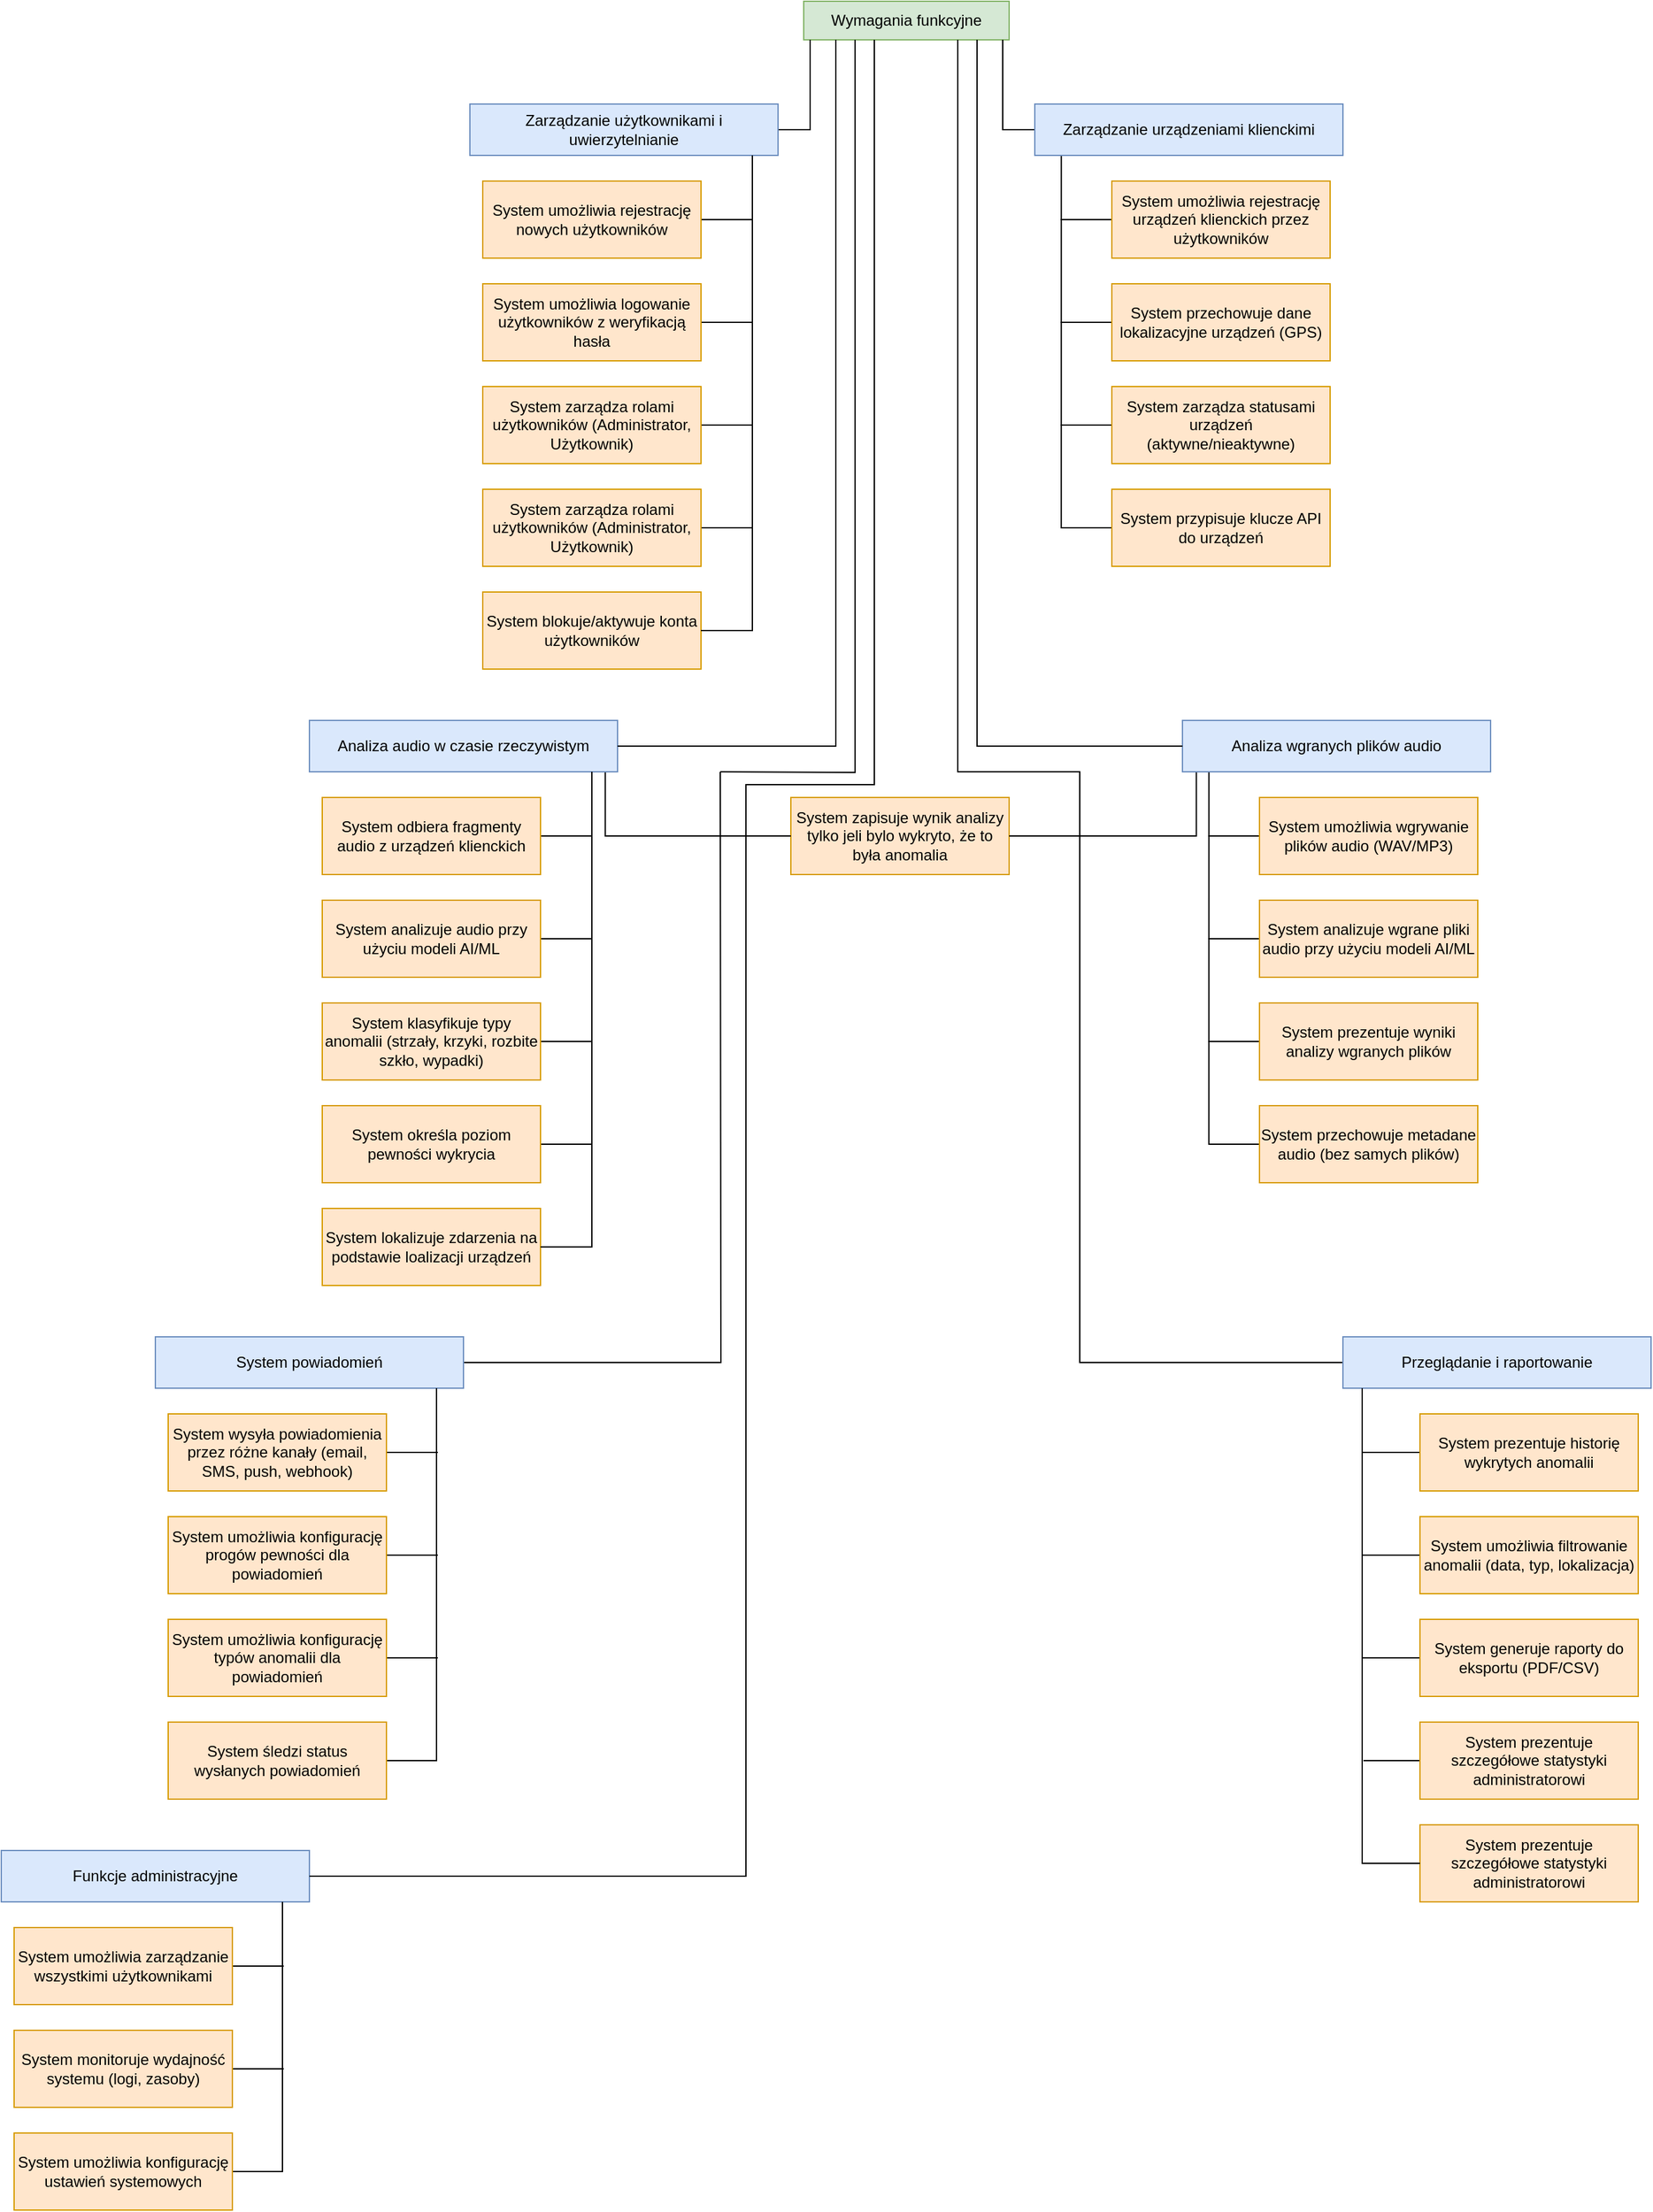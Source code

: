 <mxfile version="27.1.1">
  <diagram name="Сторінка-1" id="Snd5NYeoUCiAAMdLCgKy">
    <mxGraphModel dx="1737" dy="878" grid="1" gridSize="10" guides="1" tooltips="1" connect="1" arrows="1" fold="1" page="1" pageScale="1" pageWidth="1654" pageHeight="2336" math="0" shadow="0">
      <root>
        <mxCell id="0" />
        <mxCell id="1" parent="0" />
        <mxCell id="snhmZYs1huJNb6mN4-K5-1" value="Wymagania funkcyjne" style="rounded=0;whiteSpace=wrap;html=1;fillColor=#d5e8d4;strokeColor=#82b366;" vertex="1" parent="1">
          <mxGeometry x="785" y="40" width="160" height="30" as="geometry" />
        </mxCell>
        <mxCell id="snhmZYs1huJNb6mN4-K5-2" style="edgeStyle=orthogonalEdgeStyle;rounded=0;orthogonalLoop=1;jettySize=auto;html=1;exitX=0.5;exitY=1;exitDx=0;exitDy=0;" edge="1" parent="1" source="snhmZYs1huJNb6mN4-K5-1" target="snhmZYs1huJNb6mN4-K5-1">
          <mxGeometry relative="1" as="geometry" />
        </mxCell>
        <mxCell id="snhmZYs1huJNb6mN4-K5-36" style="edgeStyle=orthogonalEdgeStyle;rounded=0;orthogonalLoop=1;jettySize=auto;html=1;endArrow=none;startFill=0;" edge="1" parent="1" source="snhmZYs1huJNb6mN4-K5-3">
          <mxGeometry relative="1" as="geometry">
            <mxPoint x="790" y="70" as="targetPoint" />
            <Array as="points">
              <mxPoint x="790" y="140" />
              <mxPoint x="790" y="70" />
            </Array>
          </mxGeometry>
        </mxCell>
        <mxCell id="snhmZYs1huJNb6mN4-K5-3" value="Zarządzanie użytkownikami i uwierzytelnianie" style="rounded=0;whiteSpace=wrap;html=1;fillColor=#dae8fc;strokeColor=#6c8ebf;" vertex="1" parent="1">
          <mxGeometry x="525" y="120" width="240" height="40" as="geometry" />
        </mxCell>
        <mxCell id="snhmZYs1huJNb6mN4-K5-23" style="edgeStyle=orthogonalEdgeStyle;rounded=0;orthogonalLoop=1;jettySize=auto;html=1;endArrow=none;startFill=0;" edge="1" parent="1" source="snhmZYs1huJNb6mN4-K5-5">
          <mxGeometry relative="1" as="geometry">
            <mxPoint x="745" y="210" as="targetPoint" />
          </mxGeometry>
        </mxCell>
        <mxCell id="snhmZYs1huJNb6mN4-K5-5" value="&lt;span style=&quot;background-color: transparent; color: light-dark(rgb(0, 0, 0), rgb(255, 255, 255));&quot;&gt;System umożliwia rejestrację nowych użytkowników&lt;/span&gt;" style="rounded=0;whiteSpace=wrap;html=1;fillColor=#ffe6cc;strokeColor=#d79b00;" vertex="1" parent="1">
          <mxGeometry x="535" y="180" width="170" height="60" as="geometry" />
        </mxCell>
        <mxCell id="snhmZYs1huJNb6mN4-K5-22" style="edgeStyle=orthogonalEdgeStyle;rounded=0;orthogonalLoop=1;jettySize=auto;html=1;endArrow=none;startFill=0;" edge="1" parent="1" source="snhmZYs1huJNb6mN4-K5-7">
          <mxGeometry relative="1" as="geometry">
            <mxPoint x="745" y="290" as="targetPoint" />
          </mxGeometry>
        </mxCell>
        <mxCell id="snhmZYs1huJNb6mN4-K5-7" value="&lt;span style=&quot;background-color: transparent; color: light-dark(rgb(0, 0, 0), rgb(255, 255, 255));&quot;&gt;System umożliwia logowanie użytkowników z weryfikacją hasła&lt;/span&gt;" style="rounded=0;whiteSpace=wrap;html=1;fillColor=#ffe6cc;strokeColor=#d79b00;" vertex="1" parent="1">
          <mxGeometry x="535" y="260" width="170" height="60" as="geometry" />
        </mxCell>
        <mxCell id="snhmZYs1huJNb6mN4-K5-21" style="edgeStyle=orthogonalEdgeStyle;rounded=0;orthogonalLoop=1;jettySize=auto;html=1;endArrow=none;startFill=0;" edge="1" parent="1" source="snhmZYs1huJNb6mN4-K5-9">
          <mxGeometry relative="1" as="geometry">
            <mxPoint x="745" y="370" as="targetPoint" />
          </mxGeometry>
        </mxCell>
        <mxCell id="snhmZYs1huJNb6mN4-K5-9" value="&lt;span style=&quot;background-color: transparent; color: light-dark(rgb(0, 0, 0), rgb(255, 255, 255));&quot;&gt;System zarządza rolami użytkowników (Administrator, Użytkownik)&lt;/span&gt;" style="rounded=0;whiteSpace=wrap;html=1;fillColor=#ffe6cc;strokeColor=#d79b00;" vertex="1" parent="1">
          <mxGeometry x="535" y="340" width="170" height="60" as="geometry" />
        </mxCell>
        <mxCell id="snhmZYs1huJNb6mN4-K5-20" style="edgeStyle=orthogonalEdgeStyle;rounded=0;orthogonalLoop=1;jettySize=auto;html=1;endArrow=none;startFill=0;" edge="1" parent="1" source="snhmZYs1huJNb6mN4-K5-11">
          <mxGeometry relative="1" as="geometry">
            <mxPoint x="745" y="450" as="targetPoint" />
          </mxGeometry>
        </mxCell>
        <mxCell id="snhmZYs1huJNb6mN4-K5-11" value="System zarządza rolami użytkowników (Administrator, Użytkownik)" style="rounded=0;whiteSpace=wrap;html=1;fillColor=#ffe6cc;strokeColor=#d79b00;" vertex="1" parent="1">
          <mxGeometry x="535" y="420" width="170" height="60" as="geometry" />
        </mxCell>
        <mxCell id="snhmZYs1huJNb6mN4-K5-12" value="&lt;span style=&quot;background-color: transparent; color: light-dark(rgb(0, 0, 0), rgb(255, 255, 255));&quot;&gt;System blokuje/aktywuje konta użytkowników&lt;/span&gt;" style="rounded=0;whiteSpace=wrap;html=1;fillColor=#ffe6cc;strokeColor=#d79b00;" vertex="1" parent="1">
          <mxGeometry x="535" y="500" width="170" height="60" as="geometry" />
        </mxCell>
        <mxCell id="snhmZYs1huJNb6mN4-K5-19" style="edgeStyle=orthogonalEdgeStyle;rounded=0;orthogonalLoop=1;jettySize=auto;html=1;endArrow=none;startFill=0;" edge="1" parent="1" source="snhmZYs1huJNb6mN4-K5-12">
          <mxGeometry relative="1" as="geometry">
            <mxPoint x="745" y="160" as="targetPoint" />
            <Array as="points">
              <mxPoint x="745" y="530" />
            </Array>
          </mxGeometry>
        </mxCell>
        <mxCell id="snhmZYs1huJNb6mN4-K5-37" style="edgeStyle=orthogonalEdgeStyle;rounded=0;orthogonalLoop=1;jettySize=auto;html=1;endArrow=none;startFill=0;" edge="1" parent="1" source="snhmZYs1huJNb6mN4-K5-24">
          <mxGeometry relative="1" as="geometry">
            <mxPoint x="940" y="70" as="targetPoint" />
            <Array as="points">
              <mxPoint x="940" y="140" />
              <mxPoint x="940" y="70" />
            </Array>
          </mxGeometry>
        </mxCell>
        <mxCell id="snhmZYs1huJNb6mN4-K5-24" value="Zarządzanie urządzeniami klienckimi" style="rounded=0;whiteSpace=wrap;html=1;fillColor=#dae8fc;strokeColor=#6c8ebf;" vertex="1" parent="1">
          <mxGeometry x="965" y="120" width="240" height="40" as="geometry" />
        </mxCell>
        <mxCell id="snhmZYs1huJNb6mN4-K5-25" style="edgeStyle=orthogonalEdgeStyle;rounded=0;orthogonalLoop=1;jettySize=auto;html=1;endArrow=none;startFill=0;" edge="1" parent="1" source="snhmZYs1huJNb6mN4-K5-26">
          <mxGeometry relative="1" as="geometry">
            <mxPoint x="985" y="210" as="targetPoint" />
          </mxGeometry>
        </mxCell>
        <mxCell id="snhmZYs1huJNb6mN4-K5-26" value="System umożliwia rejestrację urządzeń klienckich przez użytkowników" style="rounded=0;whiteSpace=wrap;html=1;fillColor=#ffe6cc;strokeColor=#d79b00;" vertex="1" parent="1">
          <mxGeometry x="1025" y="180" width="170" height="60" as="geometry" />
        </mxCell>
        <mxCell id="snhmZYs1huJNb6mN4-K5-27" style="edgeStyle=orthogonalEdgeStyle;rounded=0;orthogonalLoop=1;jettySize=auto;html=1;endArrow=none;startFill=0;" edge="1" parent="1" source="snhmZYs1huJNb6mN4-K5-28">
          <mxGeometry relative="1" as="geometry">
            <mxPoint x="985" y="290" as="targetPoint" />
          </mxGeometry>
        </mxCell>
        <mxCell id="snhmZYs1huJNb6mN4-K5-28" value="System przechowuje dane lokalizacyjne urządzeń (GPS)" style="rounded=0;whiteSpace=wrap;html=1;fillColor=#ffe6cc;strokeColor=#d79b00;" vertex="1" parent="1">
          <mxGeometry x="1025" y="260" width="170" height="60" as="geometry" />
        </mxCell>
        <mxCell id="snhmZYs1huJNb6mN4-K5-29" style="edgeStyle=orthogonalEdgeStyle;rounded=0;orthogonalLoop=1;jettySize=auto;html=1;endArrow=none;startFill=0;" edge="1" parent="1" source="snhmZYs1huJNb6mN4-K5-30">
          <mxGeometry relative="1" as="geometry">
            <mxPoint x="985" y="370" as="targetPoint" />
          </mxGeometry>
        </mxCell>
        <mxCell id="snhmZYs1huJNb6mN4-K5-30" value="System zarządza statusami urządzeń (aktywne/nieaktywne)" style="rounded=0;whiteSpace=wrap;html=1;fillColor=#ffe6cc;strokeColor=#d79b00;" vertex="1" parent="1">
          <mxGeometry x="1025" y="340" width="170" height="60" as="geometry" />
        </mxCell>
        <mxCell id="snhmZYs1huJNb6mN4-K5-31" style="edgeStyle=orthogonalEdgeStyle;rounded=0;orthogonalLoop=1;jettySize=auto;html=1;endArrow=none;startFill=0;entryX=0.086;entryY=1.013;entryDx=0;entryDy=0;entryPerimeter=0;" edge="1" parent="1" source="snhmZYs1huJNb6mN4-K5-32" target="snhmZYs1huJNb6mN4-K5-24">
          <mxGeometry relative="1" as="geometry">
            <mxPoint x="985" y="450" as="targetPoint" />
            <Array as="points">
              <mxPoint x="986" y="450" />
            </Array>
          </mxGeometry>
        </mxCell>
        <mxCell id="snhmZYs1huJNb6mN4-K5-32" value="System przypisuje klucze API do urządzeń" style="rounded=0;whiteSpace=wrap;html=1;fillColor=#ffe6cc;strokeColor=#d79b00;" vertex="1" parent="1">
          <mxGeometry x="1025" y="420" width="170" height="60" as="geometry" />
        </mxCell>
        <mxCell id="snhmZYs1huJNb6mN4-K5-40" value="Analiza audio w czasie rzeczywistym" style="rounded=0;whiteSpace=wrap;html=1;fillColor=#dae8fc;strokeColor=#6c8ebf;" vertex="1" parent="1">
          <mxGeometry x="400" y="600" width="240" height="40" as="geometry" />
        </mxCell>
        <mxCell id="snhmZYs1huJNb6mN4-K5-41" style="edgeStyle=orthogonalEdgeStyle;rounded=0;orthogonalLoop=1;jettySize=auto;html=1;endArrow=none;startFill=0;" edge="1" parent="1" source="snhmZYs1huJNb6mN4-K5-42">
          <mxGeometry relative="1" as="geometry">
            <mxPoint x="620" y="690" as="targetPoint" />
          </mxGeometry>
        </mxCell>
        <mxCell id="snhmZYs1huJNb6mN4-K5-42" value="System odbiera fragmenty audio z urządzeń klienckich" style="rounded=0;whiteSpace=wrap;html=1;fillColor=#ffe6cc;strokeColor=#d79b00;" vertex="1" parent="1">
          <mxGeometry x="410" y="660" width="170" height="60" as="geometry" />
        </mxCell>
        <mxCell id="snhmZYs1huJNb6mN4-K5-43" style="edgeStyle=orthogonalEdgeStyle;rounded=0;orthogonalLoop=1;jettySize=auto;html=1;endArrow=none;startFill=0;" edge="1" parent="1" source="snhmZYs1huJNb6mN4-K5-44">
          <mxGeometry relative="1" as="geometry">
            <mxPoint x="620" y="770" as="targetPoint" />
          </mxGeometry>
        </mxCell>
        <mxCell id="snhmZYs1huJNb6mN4-K5-44" value="System analizuje audio przy użyciu modeli AI/ML" style="rounded=0;whiteSpace=wrap;html=1;fillColor=#ffe6cc;strokeColor=#d79b00;" vertex="1" parent="1">
          <mxGeometry x="410" y="740" width="170" height="60" as="geometry" />
        </mxCell>
        <mxCell id="snhmZYs1huJNb6mN4-K5-45" style="edgeStyle=orthogonalEdgeStyle;rounded=0;orthogonalLoop=1;jettySize=auto;html=1;endArrow=none;startFill=0;" edge="1" parent="1" source="snhmZYs1huJNb6mN4-K5-46">
          <mxGeometry relative="1" as="geometry">
            <mxPoint x="620" y="850" as="targetPoint" />
          </mxGeometry>
        </mxCell>
        <mxCell id="snhmZYs1huJNb6mN4-K5-46" value="System klasyfikuje typy anomalii (strzały, krzyki, rozbite szkło, wypadki)" style="rounded=0;whiteSpace=wrap;html=1;fillColor=#ffe6cc;strokeColor=#d79b00;" vertex="1" parent="1">
          <mxGeometry x="410" y="820" width="170" height="60" as="geometry" />
        </mxCell>
        <mxCell id="snhmZYs1huJNb6mN4-K5-47" style="edgeStyle=orthogonalEdgeStyle;rounded=0;orthogonalLoop=1;jettySize=auto;html=1;endArrow=none;startFill=0;" edge="1" parent="1" source="snhmZYs1huJNb6mN4-K5-48">
          <mxGeometry relative="1" as="geometry">
            <mxPoint x="620" y="930" as="targetPoint" />
          </mxGeometry>
        </mxCell>
        <mxCell id="snhmZYs1huJNb6mN4-K5-48" value="System określa poziom pewności wykrycia" style="rounded=0;whiteSpace=wrap;html=1;fillColor=#ffe6cc;strokeColor=#d79b00;" vertex="1" parent="1">
          <mxGeometry x="410" y="900" width="170" height="60" as="geometry" />
        </mxCell>
        <mxCell id="snhmZYs1huJNb6mN4-K5-49" value="System lokalizuje zdarzenia na podstawie loalizacji urządzeń" style="rounded=0;whiteSpace=wrap;html=1;fillColor=#ffe6cc;strokeColor=#d79b00;" vertex="1" parent="1">
          <mxGeometry x="410" y="980" width="170" height="60" as="geometry" />
        </mxCell>
        <mxCell id="snhmZYs1huJNb6mN4-K5-50" style="edgeStyle=orthogonalEdgeStyle;rounded=0;orthogonalLoop=1;jettySize=auto;html=1;endArrow=none;startFill=0;" edge="1" parent="1" source="snhmZYs1huJNb6mN4-K5-49">
          <mxGeometry relative="1" as="geometry">
            <mxPoint x="620" y="640" as="targetPoint" />
            <Array as="points">
              <mxPoint x="620" y="1010" />
            </Array>
          </mxGeometry>
        </mxCell>
        <mxCell id="snhmZYs1huJNb6mN4-K5-51" style="edgeStyle=orthogonalEdgeStyle;rounded=0;orthogonalLoop=1;jettySize=auto;html=1;endArrow=none;startFill=0;" edge="1" parent="1" source="snhmZYs1huJNb6mN4-K5-40">
          <mxGeometry relative="1" as="geometry">
            <mxPoint x="810" y="70" as="targetPoint" />
            <Array as="points">
              <mxPoint x="810" y="620" />
              <mxPoint x="810" y="71" />
            </Array>
          </mxGeometry>
        </mxCell>
        <mxCell id="snhmZYs1huJNb6mN4-K5-52" value="Analiza wgranych plików audio" style="rounded=0;whiteSpace=wrap;html=1;fillColor=#dae8fc;strokeColor=#6c8ebf;" vertex="1" parent="1">
          <mxGeometry x="1080" y="600" width="240" height="40" as="geometry" />
        </mxCell>
        <mxCell id="snhmZYs1huJNb6mN4-K5-53" style="edgeStyle=orthogonalEdgeStyle;rounded=0;orthogonalLoop=1;jettySize=auto;html=1;endArrow=none;startFill=0;" edge="1" parent="1" source="snhmZYs1huJNb6mN4-K5-54">
          <mxGeometry relative="1" as="geometry">
            <mxPoint x="1100" y="690" as="targetPoint" />
          </mxGeometry>
        </mxCell>
        <mxCell id="snhmZYs1huJNb6mN4-K5-54" value="System umożliwia wgrywanie plików audio (WAV/MP3)" style="rounded=0;whiteSpace=wrap;html=1;fillColor=#ffe6cc;strokeColor=#d79b00;" vertex="1" parent="1">
          <mxGeometry x="1140" y="660" width="170" height="60" as="geometry" />
        </mxCell>
        <mxCell id="snhmZYs1huJNb6mN4-K5-55" style="edgeStyle=orthogonalEdgeStyle;rounded=0;orthogonalLoop=1;jettySize=auto;html=1;endArrow=none;startFill=0;" edge="1" parent="1" source="snhmZYs1huJNb6mN4-K5-56">
          <mxGeometry relative="1" as="geometry">
            <mxPoint x="1100" y="770" as="targetPoint" />
          </mxGeometry>
        </mxCell>
        <mxCell id="snhmZYs1huJNb6mN4-K5-56" value="System analizuje wgrane pliki audio przy użyciu modeli AI/ML" style="rounded=0;whiteSpace=wrap;html=1;fillColor=#ffe6cc;strokeColor=#d79b00;" vertex="1" parent="1">
          <mxGeometry x="1140" y="740" width="170" height="60" as="geometry" />
        </mxCell>
        <mxCell id="snhmZYs1huJNb6mN4-K5-57" style="edgeStyle=orthogonalEdgeStyle;rounded=0;orthogonalLoop=1;jettySize=auto;html=1;endArrow=none;startFill=0;" edge="1" parent="1" source="snhmZYs1huJNb6mN4-K5-58">
          <mxGeometry relative="1" as="geometry">
            <mxPoint x="1100" y="850" as="targetPoint" />
          </mxGeometry>
        </mxCell>
        <mxCell id="snhmZYs1huJNb6mN4-K5-58" value="System prezentuje wyniki analizy wgranych plików" style="rounded=0;whiteSpace=wrap;html=1;fillColor=#ffe6cc;strokeColor=#d79b00;" vertex="1" parent="1">
          <mxGeometry x="1140" y="820" width="170" height="60" as="geometry" />
        </mxCell>
        <mxCell id="snhmZYs1huJNb6mN4-K5-59" style="edgeStyle=orthogonalEdgeStyle;rounded=0;orthogonalLoop=1;jettySize=auto;html=1;endArrow=none;startFill=0;entryX=0.086;entryY=1.013;entryDx=0;entryDy=0;entryPerimeter=0;" edge="1" parent="1" source="snhmZYs1huJNb6mN4-K5-60" target="snhmZYs1huJNb6mN4-K5-52">
          <mxGeometry relative="1" as="geometry">
            <mxPoint x="1100" y="930" as="targetPoint" />
            <Array as="points">
              <mxPoint x="1101" y="930" />
            </Array>
          </mxGeometry>
        </mxCell>
        <mxCell id="snhmZYs1huJNb6mN4-K5-60" value="System przechowuje metadane audio (bez samych plików)" style="rounded=0;whiteSpace=wrap;html=1;fillColor=#ffe6cc;strokeColor=#d79b00;" vertex="1" parent="1">
          <mxGeometry x="1140" y="900" width="170" height="60" as="geometry" />
        </mxCell>
        <mxCell id="snhmZYs1huJNb6mN4-K5-61" style="edgeStyle=orthogonalEdgeStyle;rounded=0;orthogonalLoop=1;jettySize=auto;html=1;endArrow=none;startFill=0;" edge="1" parent="1" source="snhmZYs1huJNb6mN4-K5-52">
          <mxGeometry relative="1" as="geometry">
            <mxPoint x="920" y="70" as="targetPoint" />
            <Array as="points">
              <mxPoint x="920" y="620" />
            </Array>
          </mxGeometry>
        </mxCell>
        <mxCell id="snhmZYs1huJNb6mN4-K5-62" value="System zapisuje wynik analizy tylko jeli bylo wykryto, że to była anomalia" style="rounded=0;whiteSpace=wrap;html=1;fillColor=#ffe6cc;strokeColor=#d79b00;" vertex="1" parent="1">
          <mxGeometry x="775" y="660" width="170" height="60" as="geometry" />
        </mxCell>
        <mxCell id="snhmZYs1huJNb6mN4-K5-65" style="edgeStyle=orthogonalEdgeStyle;rounded=0;orthogonalLoop=1;jettySize=auto;html=1;entryX=0.96;entryY=1.012;entryDx=0;entryDy=0;entryPerimeter=0;endArrow=none;startFill=0;" edge="1" parent="1" source="snhmZYs1huJNb6mN4-K5-62" target="snhmZYs1huJNb6mN4-K5-40">
          <mxGeometry relative="1" as="geometry" />
        </mxCell>
        <mxCell id="snhmZYs1huJNb6mN4-K5-66" style="edgeStyle=orthogonalEdgeStyle;rounded=0;orthogonalLoop=1;jettySize=auto;html=1;entryX=0.045;entryY=1.012;entryDx=0;entryDy=0;entryPerimeter=0;endArrow=none;startFill=0;" edge="1" parent="1" source="snhmZYs1huJNb6mN4-K5-62" target="snhmZYs1huJNb6mN4-K5-52">
          <mxGeometry relative="1" as="geometry" />
        </mxCell>
        <mxCell id="snhmZYs1huJNb6mN4-K5-81" style="edgeStyle=orthogonalEdgeStyle;rounded=0;orthogonalLoop=1;jettySize=auto;html=1;endArrow=none;startFill=0;" edge="1" parent="1" source="snhmZYs1huJNb6mN4-K5-67">
          <mxGeometry relative="1" as="geometry">
            <mxPoint x="720" y="640" as="targetPoint" />
          </mxGeometry>
        </mxCell>
        <mxCell id="snhmZYs1huJNb6mN4-K5-67" value="System powiadomień" style="rounded=0;whiteSpace=wrap;html=1;fillColor=#dae8fc;strokeColor=#6c8ebf;" vertex="1" parent="1">
          <mxGeometry x="280" y="1080" width="240" height="40" as="geometry" />
        </mxCell>
        <mxCell id="snhmZYs1huJNb6mN4-K5-68" style="edgeStyle=orthogonalEdgeStyle;rounded=0;orthogonalLoop=1;jettySize=auto;html=1;endArrow=none;startFill=0;" edge="1" parent="1" source="snhmZYs1huJNb6mN4-K5-69">
          <mxGeometry relative="1" as="geometry">
            <mxPoint x="500" y="1170" as="targetPoint" />
          </mxGeometry>
        </mxCell>
        <mxCell id="snhmZYs1huJNb6mN4-K5-69" value="System wysyła powiadomienia przez różne kanały (email, SMS, push, webhook)" style="rounded=0;whiteSpace=wrap;html=1;fillColor=#ffe6cc;strokeColor=#d79b00;" vertex="1" parent="1">
          <mxGeometry x="290" y="1140" width="170" height="60" as="geometry" />
        </mxCell>
        <mxCell id="snhmZYs1huJNb6mN4-K5-70" style="edgeStyle=orthogonalEdgeStyle;rounded=0;orthogonalLoop=1;jettySize=auto;html=1;endArrow=none;startFill=0;" edge="1" parent="1" source="snhmZYs1huJNb6mN4-K5-71">
          <mxGeometry relative="1" as="geometry">
            <mxPoint x="500" y="1250" as="targetPoint" />
          </mxGeometry>
        </mxCell>
        <mxCell id="snhmZYs1huJNb6mN4-K5-71" value="System umożliwia konfigurację progów pewności dla powiadomień" style="rounded=0;whiteSpace=wrap;html=1;fillColor=#ffe6cc;strokeColor=#d79b00;" vertex="1" parent="1">
          <mxGeometry x="290" y="1220" width="170" height="60" as="geometry" />
        </mxCell>
        <mxCell id="snhmZYs1huJNb6mN4-K5-72" style="edgeStyle=orthogonalEdgeStyle;rounded=0;orthogonalLoop=1;jettySize=auto;html=1;endArrow=none;startFill=0;" edge="1" parent="1" source="snhmZYs1huJNb6mN4-K5-73">
          <mxGeometry relative="1" as="geometry">
            <mxPoint x="500" y="1330" as="targetPoint" />
          </mxGeometry>
        </mxCell>
        <mxCell id="snhmZYs1huJNb6mN4-K5-73" value="System umożliwia konfigurację typów anomalii dla powiadomień" style="rounded=0;whiteSpace=wrap;html=1;fillColor=#ffe6cc;strokeColor=#d79b00;" vertex="1" parent="1">
          <mxGeometry x="290" y="1300" width="170" height="60" as="geometry" />
        </mxCell>
        <mxCell id="snhmZYs1huJNb6mN4-K5-74" style="edgeStyle=orthogonalEdgeStyle;rounded=0;orthogonalLoop=1;jettySize=auto;html=1;endArrow=none;startFill=0;" edge="1" parent="1" source="snhmZYs1huJNb6mN4-K5-75">
          <mxGeometry relative="1" as="geometry">
            <mxPoint x="499" y="1120" as="targetPoint" />
            <Array as="points">
              <mxPoint x="499" y="1410" />
            </Array>
          </mxGeometry>
        </mxCell>
        <mxCell id="snhmZYs1huJNb6mN4-K5-75" value="System śledzi status wysłanych powiadomień" style="rounded=0;whiteSpace=wrap;html=1;fillColor=#ffe6cc;strokeColor=#d79b00;" vertex="1" parent="1">
          <mxGeometry x="290" y="1380" width="170" height="60" as="geometry" />
        </mxCell>
        <mxCell id="snhmZYs1huJNb6mN4-K5-78" style="edgeStyle=orthogonalEdgeStyle;rounded=0;orthogonalLoop=1;jettySize=auto;html=1;entryX=0.25;entryY=1;entryDx=0;entryDy=0;endArrow=none;startFill=0;" edge="1" parent="1" target="snhmZYs1huJNb6mN4-K5-1">
          <mxGeometry relative="1" as="geometry">
            <mxPoint x="720" y="640" as="sourcePoint" />
            <mxPoint x="840" y="80" as="targetPoint" />
          </mxGeometry>
        </mxCell>
        <mxCell id="snhmZYs1huJNb6mN4-K5-101" style="edgeStyle=orthogonalEdgeStyle;rounded=0;orthogonalLoop=1;jettySize=auto;html=1;entryX=0.75;entryY=1;entryDx=0;entryDy=0;endArrow=none;startFill=0;" edge="1" parent="1" source="snhmZYs1huJNb6mN4-K5-82" target="snhmZYs1huJNb6mN4-K5-1">
          <mxGeometry relative="1" as="geometry">
            <Array as="points">
              <mxPoint x="1000" y="1100" />
              <mxPoint x="1000" y="640" />
              <mxPoint x="905" y="640" />
            </Array>
          </mxGeometry>
        </mxCell>
        <mxCell id="snhmZYs1huJNb6mN4-K5-82" value="Przeglądanie i raportowanie" style="rounded=0;whiteSpace=wrap;html=1;fillColor=#dae8fc;strokeColor=#6c8ebf;" vertex="1" parent="1">
          <mxGeometry x="1205" y="1080" width="240" height="40" as="geometry" />
        </mxCell>
        <mxCell id="snhmZYs1huJNb6mN4-K5-97" style="edgeStyle=orthogonalEdgeStyle;rounded=0;orthogonalLoop=1;jettySize=auto;html=1;endArrow=none;startFill=0;" edge="1" parent="1" source="snhmZYs1huJNb6mN4-K5-84">
          <mxGeometry relative="1" as="geometry">
            <mxPoint x="1220" y="1170" as="targetPoint" />
          </mxGeometry>
        </mxCell>
        <mxCell id="snhmZYs1huJNb6mN4-K5-84" value="System prezentuje historię wykrytych anomalii" style="rounded=0;whiteSpace=wrap;html=1;fillColor=#ffe6cc;strokeColor=#d79b00;" vertex="1" parent="1">
          <mxGeometry x="1265" y="1140" width="170" height="60" as="geometry" />
        </mxCell>
        <mxCell id="snhmZYs1huJNb6mN4-K5-85" style="edgeStyle=orthogonalEdgeStyle;rounded=0;orthogonalLoop=1;jettySize=auto;html=1;endArrow=none;startFill=0;" edge="1" parent="1" source="snhmZYs1huJNb6mN4-K5-86">
          <mxGeometry relative="1" as="geometry">
            <mxPoint x="1220" y="1250" as="targetPoint" />
          </mxGeometry>
        </mxCell>
        <mxCell id="snhmZYs1huJNb6mN4-K5-86" value="System umożliwia filtrowanie anomalii (data, typ, lokalizacja)" style="rounded=0;whiteSpace=wrap;html=1;fillColor=#ffe6cc;strokeColor=#d79b00;" vertex="1" parent="1">
          <mxGeometry x="1265" y="1220" width="170" height="60" as="geometry" />
        </mxCell>
        <mxCell id="snhmZYs1huJNb6mN4-K5-87" style="edgeStyle=orthogonalEdgeStyle;rounded=0;orthogonalLoop=1;jettySize=auto;html=1;endArrow=none;startFill=0;" edge="1" parent="1" source="snhmZYs1huJNb6mN4-K5-88">
          <mxGeometry relative="1" as="geometry">
            <mxPoint x="1220" y="1330" as="targetPoint" />
          </mxGeometry>
        </mxCell>
        <mxCell id="snhmZYs1huJNb6mN4-K5-88" value="System generuje raporty do eksportu (PDF/CSV)" style="rounded=0;whiteSpace=wrap;html=1;fillColor=#ffe6cc;strokeColor=#d79b00;" vertex="1" parent="1">
          <mxGeometry x="1265" y="1300" width="170" height="60" as="geometry" />
        </mxCell>
        <mxCell id="snhmZYs1huJNb6mN4-K5-91" value="System prezentuje szczegółowe statystyki administratorowi" style="rounded=0;whiteSpace=wrap;html=1;fillColor=#ffe6cc;strokeColor=#d79b00;" vertex="1" parent="1">
          <mxGeometry x="1265" y="1460" width="170" height="60" as="geometry" />
        </mxCell>
        <mxCell id="snhmZYs1huJNb6mN4-K5-96" style="edgeStyle=orthogonalEdgeStyle;rounded=0;orthogonalLoop=1;jettySize=auto;html=1;endArrow=none;startFill=0;" edge="1" parent="1" source="snhmZYs1huJNb6mN4-K5-91">
          <mxGeometry relative="1" as="geometry">
            <mxPoint x="1220" y="1120" as="targetPoint" />
            <Array as="points">
              <mxPoint x="1220" y="1490" />
            </Array>
          </mxGeometry>
        </mxCell>
        <mxCell id="snhmZYs1huJNb6mN4-K5-99" style="edgeStyle=orthogonalEdgeStyle;rounded=0;orthogonalLoop=1;jettySize=auto;html=1;endArrow=none;startFill=0;" edge="1" parent="1" source="snhmZYs1huJNb6mN4-K5-98">
          <mxGeometry relative="1" as="geometry">
            <mxPoint x="1221" y="1410" as="targetPoint" />
            <Array as="points">
              <mxPoint x="1221" y="1410" />
            </Array>
          </mxGeometry>
        </mxCell>
        <mxCell id="snhmZYs1huJNb6mN4-K5-98" value="System prezentuje szczegółowe statystyki administratorowi" style="rounded=0;whiteSpace=wrap;html=1;fillColor=#ffe6cc;strokeColor=#d79b00;" vertex="1" parent="1">
          <mxGeometry x="1265" y="1380" width="170" height="60" as="geometry" />
        </mxCell>
        <mxCell id="snhmZYs1huJNb6mN4-K5-102" value="Funkcje administracyjne" style="rounded=0;whiteSpace=wrap;html=1;fillColor=#dae8fc;strokeColor=#6c8ebf;" vertex="1" parent="1">
          <mxGeometry x="160" y="1480" width="240" height="40" as="geometry" />
        </mxCell>
        <mxCell id="snhmZYs1huJNb6mN4-K5-103" style="edgeStyle=orthogonalEdgeStyle;rounded=0;orthogonalLoop=1;jettySize=auto;html=1;endArrow=none;startFill=0;" edge="1" parent="1" source="snhmZYs1huJNb6mN4-K5-104">
          <mxGeometry relative="1" as="geometry">
            <mxPoint x="380" y="1570" as="targetPoint" />
          </mxGeometry>
        </mxCell>
        <mxCell id="snhmZYs1huJNb6mN4-K5-104" value="System umożliwia zarządzanie wszystkimi użytkownikami" style="rounded=0;whiteSpace=wrap;html=1;fillColor=#ffe6cc;strokeColor=#d79b00;" vertex="1" parent="1">
          <mxGeometry x="170" y="1540" width="170" height="60" as="geometry" />
        </mxCell>
        <mxCell id="snhmZYs1huJNb6mN4-K5-105" style="edgeStyle=orthogonalEdgeStyle;rounded=0;orthogonalLoop=1;jettySize=auto;html=1;endArrow=none;startFill=0;" edge="1" parent="1" source="snhmZYs1huJNb6mN4-K5-106">
          <mxGeometry relative="1" as="geometry">
            <mxPoint x="380" y="1650" as="targetPoint" />
          </mxGeometry>
        </mxCell>
        <mxCell id="snhmZYs1huJNb6mN4-K5-106" value="System monitoruje wydajność systemu (logi, zasoby)" style="rounded=0;whiteSpace=wrap;html=1;fillColor=#ffe6cc;strokeColor=#d79b00;" vertex="1" parent="1">
          <mxGeometry x="170" y="1620" width="170" height="60" as="geometry" />
        </mxCell>
        <mxCell id="snhmZYs1huJNb6mN4-K5-109" style="edgeStyle=orthogonalEdgeStyle;rounded=0;orthogonalLoop=1;jettySize=auto;html=1;endArrow=none;startFill=0;" edge="1" parent="1" source="snhmZYs1huJNb6mN4-K5-110">
          <mxGeometry relative="1" as="geometry">
            <mxPoint x="379" y="1520" as="targetPoint" />
            <Array as="points">
              <mxPoint x="379" y="1730" />
            </Array>
          </mxGeometry>
        </mxCell>
        <mxCell id="snhmZYs1huJNb6mN4-K5-110" value="System umożliwia konfigurację ustawień systemowych" style="rounded=0;whiteSpace=wrap;html=1;fillColor=#ffe6cc;strokeColor=#d79b00;" vertex="1" parent="1">
          <mxGeometry x="170" y="1700" width="170" height="60" as="geometry" />
        </mxCell>
        <mxCell id="snhmZYs1huJNb6mN4-K5-112" style="edgeStyle=orthogonalEdgeStyle;rounded=0;orthogonalLoop=1;jettySize=auto;html=1;endArrow=none;startFill=0;" edge="1" parent="1" source="snhmZYs1huJNb6mN4-K5-102">
          <mxGeometry relative="1" as="geometry">
            <mxPoint x="840" y="70" as="targetPoint" />
            <Array as="points">
              <mxPoint x="740" y="1500" />
              <mxPoint x="740" y="650" />
              <mxPoint x="840" y="650" />
            </Array>
          </mxGeometry>
        </mxCell>
      </root>
    </mxGraphModel>
  </diagram>
</mxfile>

